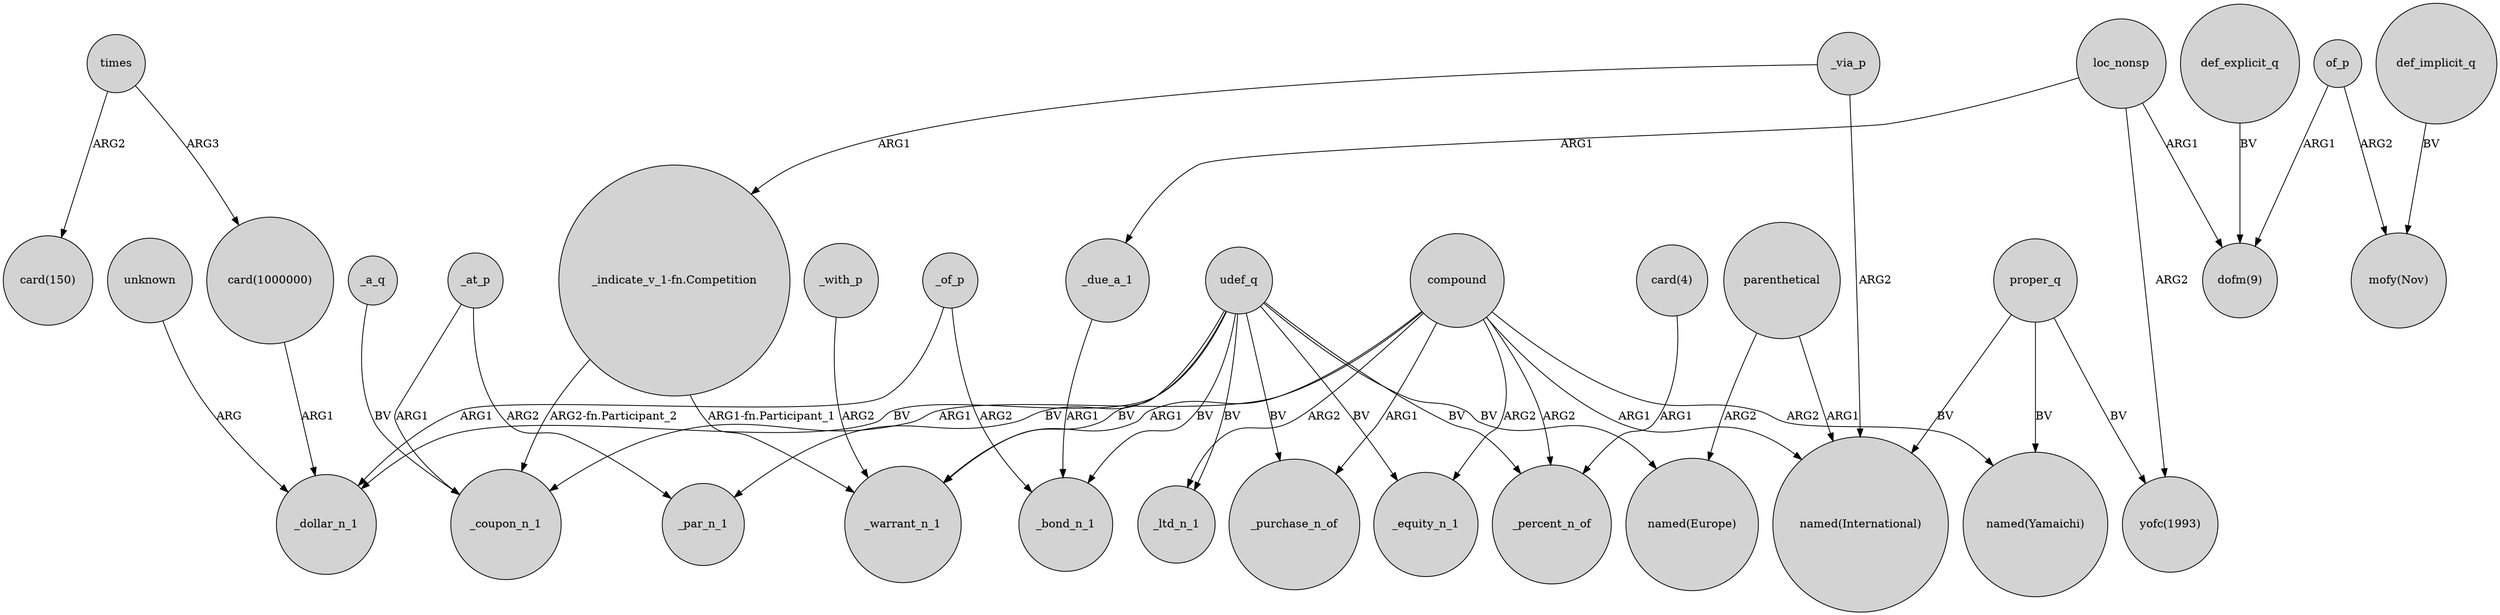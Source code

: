 digraph {
	node [shape=circle style=filled]
	_of_p -> _dollar_n_1 [label=ARG1]
	compound -> _coupon_n_1 [label=ARG1]
	parenthetical -> "named(International)" [label=ARG1]
	def_explicit_q -> "dofm(9)" [label=BV]
	compound -> _purchase_n_of [label=ARG1]
	"card(4)" -> _percent_n_of [label=ARG1]
	_at_p -> _par_n_1 [label=ARG2]
	udef_q -> _bond_n_1 [label=BV]
	of_p -> "mofy(Nov)" [label=ARG2]
	loc_nonsp -> "dofm(9)" [label=ARG1]
	udef_q -> _equity_n_1 [label=BV]
	compound -> "named(International)" [label=ARG1]
	udef_q -> "named(Europe)" [label=BV]
	times -> "card(1000000)" [label=ARG3]
	_of_p -> _bond_n_1 [label=ARG2]
	compound -> _equity_n_1 [label=ARG2]
	"_indicate_v_1-fn.Competition" -> _warrant_n_1 [label="ARG1-fn.Participant_1"]
	loc_nonsp -> "yofc(1993)" [label=ARG2]
	proper_q -> "yofc(1993)" [label=BV]
	proper_q -> "named(Yamaichi)" [label=BV]
	_a_q -> _coupon_n_1 [label=BV]
	_via_p -> "_indicate_v_1-fn.Competition" [label=ARG1]
	unknown -> _dollar_n_1 [label=ARG]
	_at_p -> _coupon_n_1 [label=ARG1]
	_due_a_1 -> _bond_n_1 [label=ARG1]
	udef_q -> _purchase_n_of [label=BV]
	udef_q -> _percent_n_of [label=BV]
	parenthetical -> "named(Europe)" [label=ARG2]
	proper_q -> "named(International)" [label=BV]
	_via_p -> "named(International)" [label=ARG2]
	compound -> _percent_n_of [label=ARG2]
	udef_q -> _par_n_1 [label=BV]
	times -> "card(150)" [label=ARG2]
	_with_p -> _warrant_n_1 [label=ARG2]
	udef_q -> _dollar_n_1 [label=BV]
	"card(1000000)" -> _dollar_n_1 [label=ARG1]
	udef_q -> _warrant_n_1 [label=BV]
	of_p -> "dofm(9)" [label=ARG1]
	compound -> _ltd_n_1 [label=ARG2]
	loc_nonsp -> _due_a_1 [label=ARG1]
	def_implicit_q -> "mofy(Nov)" [label=BV]
	compound -> _warrant_n_1 [label=ARG1]
	"_indicate_v_1-fn.Competition" -> _coupon_n_1 [label="ARG2-fn.Participant_2"]
	udef_q -> _ltd_n_1 [label=BV]
	compound -> "named(Yamaichi)" [label=ARG2]
}

